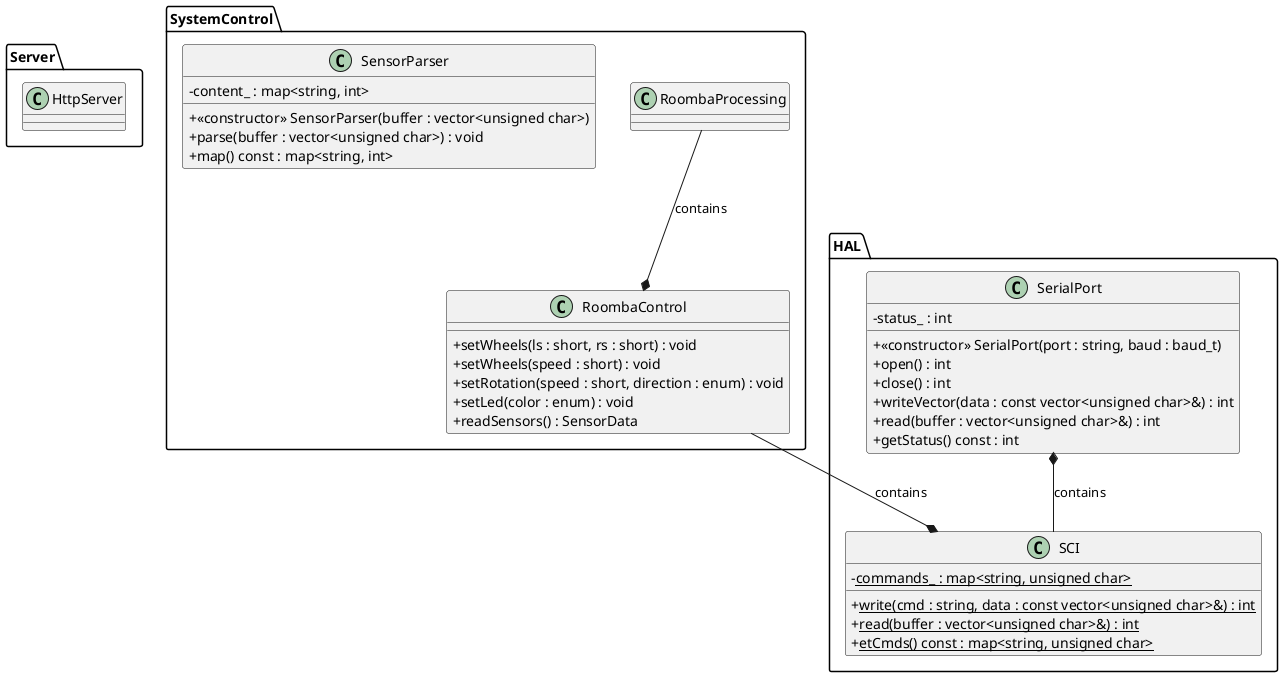 @startuml

skinparam classAttributeIconSize 0

package Server {

class HttpServer {

}

}

package SystemControl {

class RoombaProcessing {

}

class SensorParser {
  + <<constructor>> SensorParser(buffer : vector<unsigned char>)
  + parse(buffer : vector<unsigned char>) : void
  + map() const : map<string, int>
  - content_ : map<string, int>
}

class RoombaControl {
  + setWheels(ls : short, rs : short) : void
  + setWheels(speed : short) : void
  + setRotation(speed : short, direction : enum) : void
  + setLed(color : enum) : void
  + readSensors() : SensorData
}

}

package HAL {

class SerialPort {
  + <<constructor>> SerialPort(port : string, baud : baud_t)
  + open() : int
  + close() : int
  + writeVector(data : const vector<unsigned char>&) : int
  + read(buffer : vector<unsigned char>&) : int
  + getStatus() const : int

  - status_ : int
}

class SCI {
  + <u>write(cmd : string, data : const vector<unsigned char>&) : int
  + <u>read(buffer : vector<unsigned char>&) : int
  + <u>etCmds() const : map<string, unsigned char>

  - <u>commands_ : map<string, unsigned char>
}

}

SerialPort *-- SCI : contains
RoombaControl --* SCI : contains
RoombaProcessing --* RoombaControl : contains

@enduml